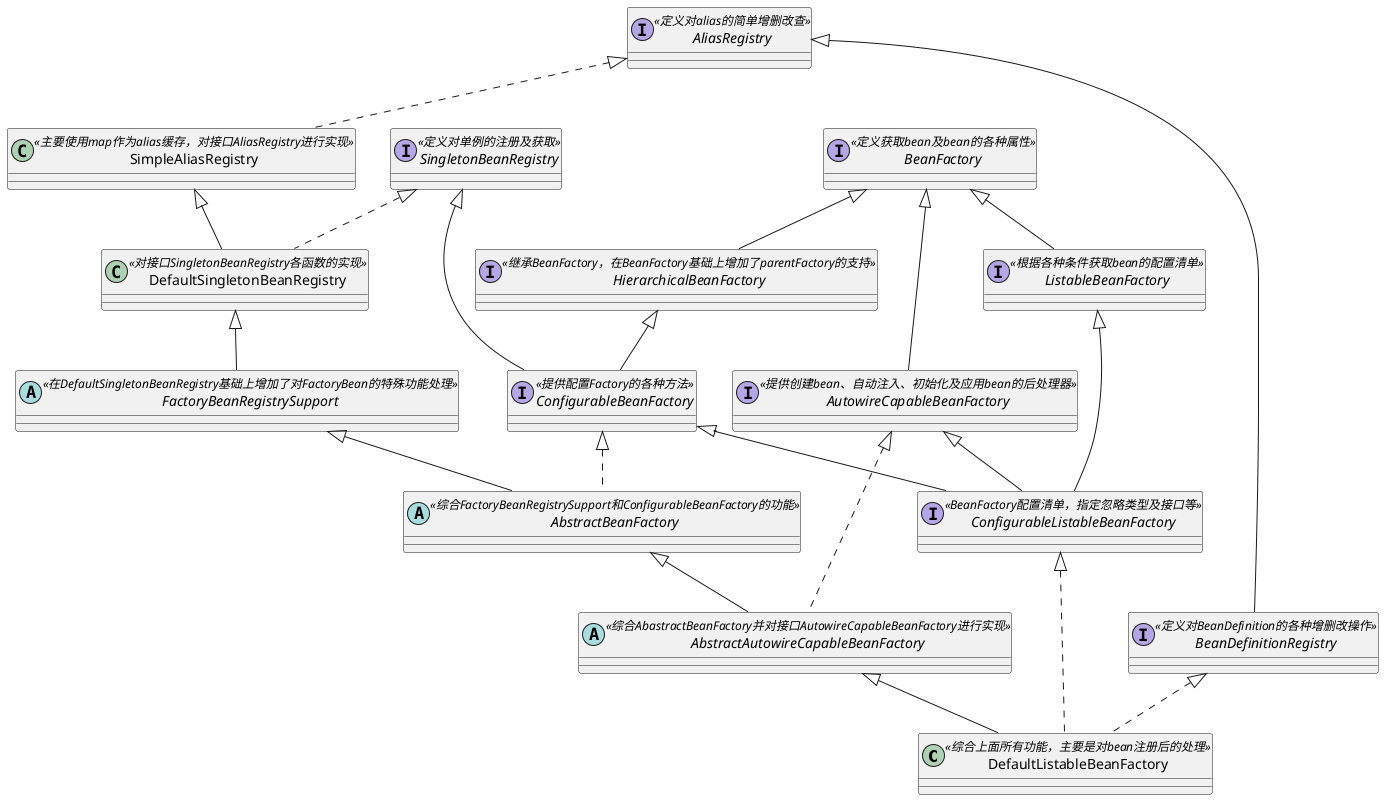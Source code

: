 @startuml

class DefaultListableBeanFactory<<综合上面所有功能，主要是对bean注册后的处理>> {}

abstract class AbstractAutowireCapableBeanFactory<<综合AbastractBeanFactory并对接口AutowireCapableBeanFactory进行实现>> {}

interface ConfigurableListableBeanFactory<<BeanFactory配置清单，指定忽略类型及接口等>> {}

interface BeanDefinitionRegistry<<定义对BeanDefinition的各种增删改操作>> {}

abstract class AbstractBeanFactory<<综合FactoryBeanRegistrySupport和ConfigurableBeanFactory的功能>> {}

abstract class FactoryBeanRegistrySupport<<在DefaultSingletonBeanRegistry基础上增加了对FactoryBean的特殊功能处理>> {}

class DefaultSingletonBeanRegistry<<对接口SingletonBeanRegistry各函数的实现>> {}

class SimpleAliasRegistry<<主要使用map作为alias缓存，对接口AliasRegistry进行实现>> {}

interface AliasRegistry<<定义对alias的简单增删改查>> {}

interface ConfigurableBeanFactory<<提供配置Factory的各种方法>> {}

interface HierarchicalBeanFactory<<继承BeanFactory，在BeanFactory基础上增加了parentFactory的支持>> {}

interface BeanFactory<<定义获取bean及bean的各种属性>> {}

interface AutowireCapableBeanFactory<<提供创建bean、自动注入、初始化及应用bean的后处理器>> {}

interface ListableBeanFactory<<根据各种条件获取bean的配置清单>> {}

interface SingletonBeanRegistry<<定义对单例的注册及获取>> {}

ConfigurableListableBeanFactory <|.. DefaultListableBeanFactory
AbstractAutowireCapableBeanFactory <|-- DefaultListableBeanFactory
BeanDefinitionRegistry <|.. DefaultListableBeanFactory
AbstractBeanFactory <|-- AbstractAutowireCapableBeanFactory

AutowireCapableBeanFactory <|.. AbstractAutowireCapableBeanFactory
FactoryBeanRegistrySupport  <|-- AbstractBeanFactory
ConfigurableBeanFactory  <|.. AbstractBeanFactory
DefaultSingletonBeanRegistry  <|-- FactoryBeanRegistrySupport
SimpleAliasRegistry  <|-- DefaultSingletonBeanRegistry
AliasRegistry  <|.. SimpleAliasRegistry

SingletonBeanRegistry  <|.. DefaultSingletonBeanRegistry

HierarchicalBeanFactory  <|-- ConfigurableBeanFactory
BeanFactory <|-- HierarchicalBeanFactory

BeanFactory <|-- AutowireCapableBeanFactory

ListableBeanFactory <|-- ConfigurableListableBeanFactory
BeanFactory <|-- ListableBeanFactory
AutowireCapableBeanFactory <|-- ConfigurableListableBeanFactory

ConfigurableBeanFactory <|-- ConfigurableListableBeanFactory

SingletonBeanRegistry <|-- ConfigurableBeanFactory

AliasRegistry <|-- BeanDefinitionRegistry
@enduml